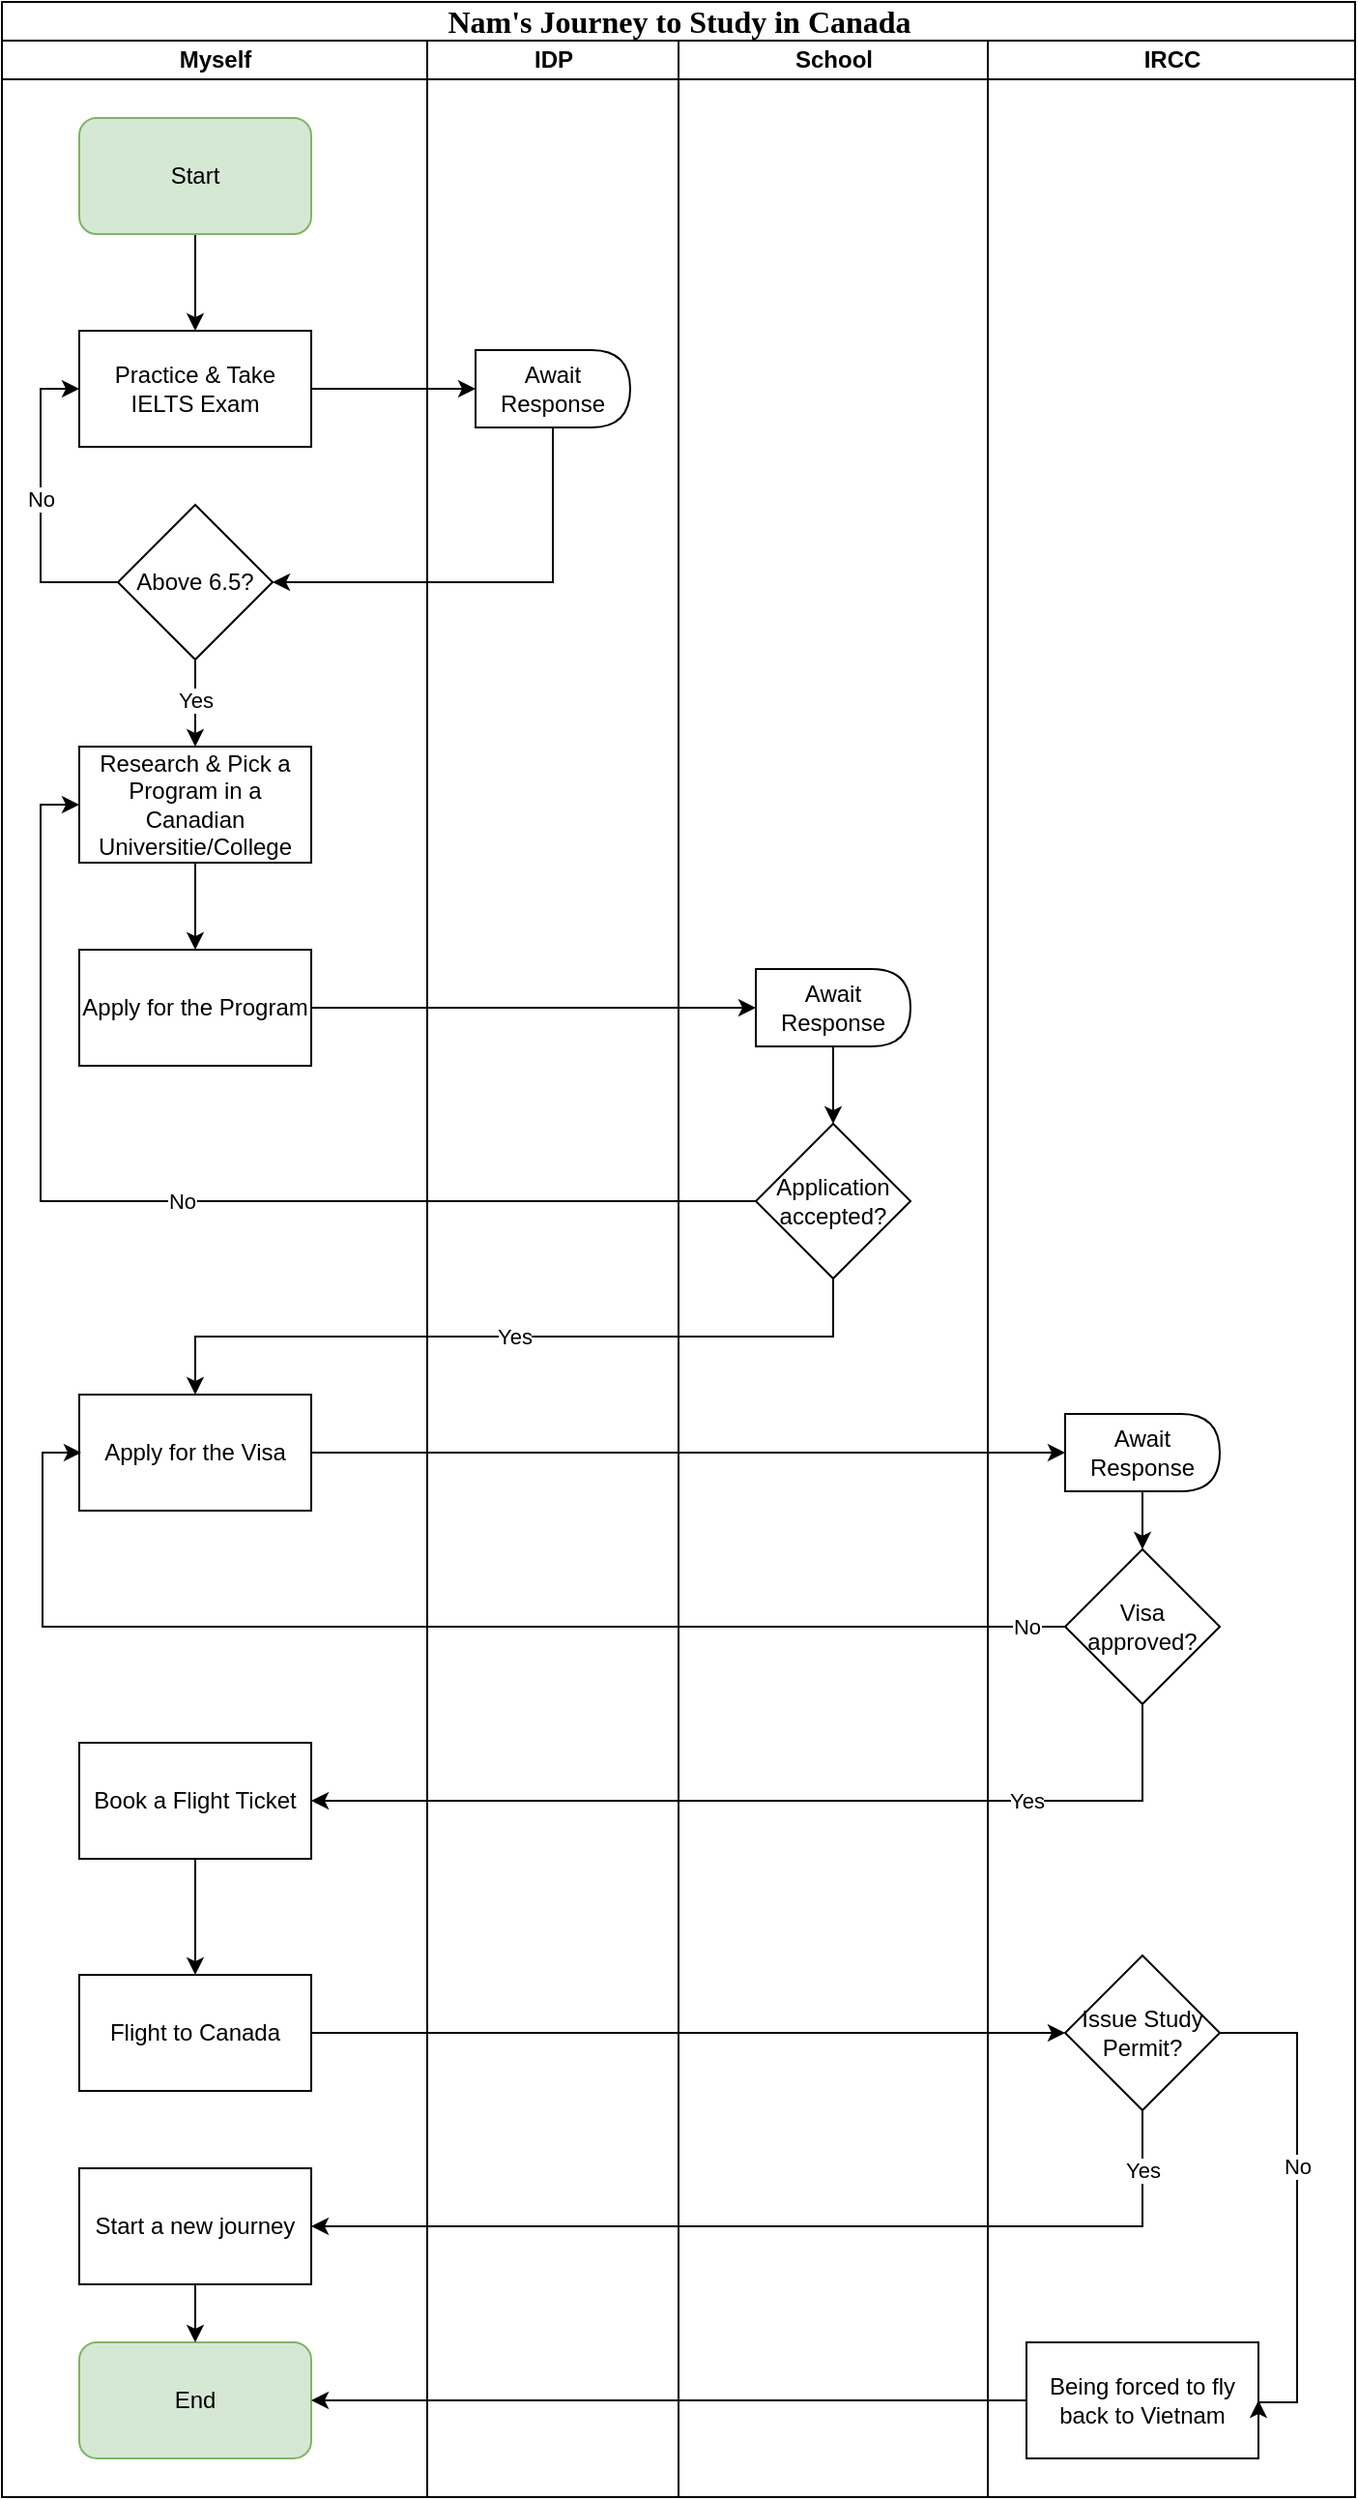 <mxfile version="21.2.1" type="device">
  <diagram name="Page-1" id="74e2e168-ea6b-b213-b513-2b3c1d86103e">
    <mxGraphModel dx="1259" dy="632" grid="1" gridSize="10" guides="1" tooltips="1" connect="1" arrows="1" fold="1" page="1" pageScale="1" pageWidth="1100" pageHeight="850" background="none" math="0" shadow="0">
      <root>
        <mxCell id="0" />
        <mxCell id="1" parent="0" />
        <mxCell id="77e6c97f196da883-1" value="&lt;font style=&quot;font-size: 16px;&quot;&gt;Nam&#39;s Journey to Study in Canada&lt;/font&gt;" style="swimlane;html=1;childLayout=stackLayout;startSize=20;rounded=0;shadow=0;labelBackgroundColor=none;strokeWidth=1;fontFamily=Verdana;fontSize=8;align=center;" parent="1" vertex="1">
          <mxGeometry x="70" y="40" width="700" height="1290" as="geometry" />
        </mxCell>
        <mxCell id="77e6c97f196da883-2" value="Myself" style="swimlane;html=1;startSize=20;" parent="77e6c97f196da883-1" vertex="1">
          <mxGeometry y="20" width="220" height="1270" as="geometry" />
        </mxCell>
        <mxCell id="691dmvJyfyrccxbgGs03-6" value="" style="edgeStyle=orthogonalEdgeStyle;rounded=0;orthogonalLoop=1;jettySize=auto;html=1;" edge="1" parent="77e6c97f196da883-2" source="691dmvJyfyrccxbgGs03-3" target="691dmvJyfyrccxbgGs03-5">
          <mxGeometry relative="1" as="geometry" />
        </mxCell>
        <mxCell id="691dmvJyfyrccxbgGs03-3" value="Start" style="rounded=1;whiteSpace=wrap;html=1;fillColor=#d5e8d4;strokeColor=#82b366;" vertex="1" parent="77e6c97f196da883-2">
          <mxGeometry x="40" y="40" width="120" height="60" as="geometry" />
        </mxCell>
        <mxCell id="691dmvJyfyrccxbgGs03-5" value="Practice &amp;amp; Take IELTS Exam" style="rounded=0;whiteSpace=wrap;html=1;" vertex="1" parent="77e6c97f196da883-2">
          <mxGeometry x="40" y="150" width="120" height="60" as="geometry" />
        </mxCell>
        <mxCell id="691dmvJyfyrccxbgGs03-14" value="No" style="edgeStyle=orthogonalEdgeStyle;rounded=0;orthogonalLoop=1;jettySize=auto;html=1;exitX=0;exitY=0.5;exitDx=0;exitDy=0;" edge="1" parent="77e6c97f196da883-2" source="691dmvJyfyrccxbgGs03-10">
          <mxGeometry x="0.037" relative="1" as="geometry">
            <mxPoint x="40" y="180" as="targetPoint" />
            <Array as="points">
              <mxPoint x="20" y="280" />
              <mxPoint x="20" y="180" />
            </Array>
            <mxPoint as="offset" />
          </mxGeometry>
        </mxCell>
        <mxCell id="691dmvJyfyrccxbgGs03-16" value="" style="edgeStyle=orthogonalEdgeStyle;rounded=0;orthogonalLoop=1;jettySize=auto;html=1;" edge="1" parent="77e6c97f196da883-2" source="691dmvJyfyrccxbgGs03-10" target="691dmvJyfyrccxbgGs03-15">
          <mxGeometry relative="1" as="geometry" />
        </mxCell>
        <mxCell id="691dmvJyfyrccxbgGs03-17" value="Yes" style="edgeLabel;html=1;align=center;verticalAlign=middle;resizable=0;points=[];" vertex="1" connectable="0" parent="691dmvJyfyrccxbgGs03-16">
          <mxGeometry x="-0.083" relative="1" as="geometry">
            <mxPoint as="offset" />
          </mxGeometry>
        </mxCell>
        <mxCell id="691dmvJyfyrccxbgGs03-10" value="Above 6.5?" style="rhombus;whiteSpace=wrap;html=1;" vertex="1" parent="77e6c97f196da883-2">
          <mxGeometry x="60" y="240" width="80" height="80" as="geometry" />
        </mxCell>
        <mxCell id="691dmvJyfyrccxbgGs03-22" value="" style="edgeStyle=orthogonalEdgeStyle;rounded=0;orthogonalLoop=1;jettySize=auto;html=1;" edge="1" parent="77e6c97f196da883-2" source="691dmvJyfyrccxbgGs03-15" target="691dmvJyfyrccxbgGs03-21">
          <mxGeometry relative="1" as="geometry" />
        </mxCell>
        <mxCell id="691dmvJyfyrccxbgGs03-15" value="Research &amp;amp; Pick a Program in a Canadian Universitie/College" style="whiteSpace=wrap;html=1;" vertex="1" parent="77e6c97f196da883-2">
          <mxGeometry x="40" y="365" width="120" height="60" as="geometry" />
        </mxCell>
        <mxCell id="691dmvJyfyrccxbgGs03-21" value="Apply for the Program" style="whiteSpace=wrap;html=1;" vertex="1" parent="77e6c97f196da883-2">
          <mxGeometry x="40" y="470" width="120" height="60" as="geometry" />
        </mxCell>
        <mxCell id="691dmvJyfyrccxbgGs03-28" value="Apply for the Visa" style="whiteSpace=wrap;html=1;" vertex="1" parent="77e6c97f196da883-2">
          <mxGeometry x="40" y="700" width="120" height="60" as="geometry" />
        </mxCell>
        <mxCell id="691dmvJyfyrccxbgGs03-40" value="" style="edgeStyle=orthogonalEdgeStyle;rounded=0;orthogonalLoop=1;jettySize=auto;html=1;" edge="1" parent="77e6c97f196da883-2" source="691dmvJyfyrccxbgGs03-37" target="691dmvJyfyrccxbgGs03-39">
          <mxGeometry relative="1" as="geometry" />
        </mxCell>
        <mxCell id="691dmvJyfyrccxbgGs03-37" value="Book a Flight Ticket" style="whiteSpace=wrap;html=1;" vertex="1" parent="77e6c97f196da883-2">
          <mxGeometry x="40" y="880" width="120" height="60" as="geometry" />
        </mxCell>
        <mxCell id="691dmvJyfyrccxbgGs03-39" value="Flight to Canada" style="whiteSpace=wrap;html=1;" vertex="1" parent="77e6c97f196da883-2">
          <mxGeometry x="40" y="1000" width="120" height="60" as="geometry" />
        </mxCell>
        <mxCell id="691dmvJyfyrccxbgGs03-41" value="End" style="rounded=1;whiteSpace=wrap;html=1;fillColor=#d5e8d4;strokeColor=#82b366;" vertex="1" parent="77e6c97f196da883-2">
          <mxGeometry x="40" y="1190" width="120" height="60" as="geometry" />
        </mxCell>
        <mxCell id="691dmvJyfyrccxbgGs03-49" style="edgeStyle=orthogonalEdgeStyle;rounded=0;orthogonalLoop=1;jettySize=auto;html=1;entryX=0.5;entryY=0;entryDx=0;entryDy=0;" edge="1" parent="77e6c97f196da883-2" source="691dmvJyfyrccxbgGs03-48" target="691dmvJyfyrccxbgGs03-41">
          <mxGeometry relative="1" as="geometry" />
        </mxCell>
        <mxCell id="691dmvJyfyrccxbgGs03-48" value="Start a new journey" style="whiteSpace=wrap;html=1;" vertex="1" parent="77e6c97f196da883-2">
          <mxGeometry x="40" y="1100" width="120" height="60" as="geometry" />
        </mxCell>
        <mxCell id="77e6c97f196da883-3" value="IDP" style="swimlane;html=1;startSize=20;" parent="77e6c97f196da883-1" vertex="1">
          <mxGeometry x="220" y="20" width="130" height="1270" as="geometry" />
        </mxCell>
        <mxCell id="691dmvJyfyrccxbgGs03-18" value="Await Response" style="shape=delay;whiteSpace=wrap;html=1;" vertex="1" parent="77e6c97f196da883-3">
          <mxGeometry x="25" y="160" width="80" height="40" as="geometry" />
        </mxCell>
        <mxCell id="77e6c97f196da883-4" value="School" style="swimlane;html=1;startSize=20;" parent="77e6c97f196da883-1" vertex="1">
          <mxGeometry x="350" y="20" width="160" height="1270" as="geometry" />
        </mxCell>
        <mxCell id="691dmvJyfyrccxbgGs03-23" value="Await Response" style="shape=delay;whiteSpace=wrap;html=1;" vertex="1" parent="77e6c97f196da883-4">
          <mxGeometry x="40" y="480" width="80" height="40" as="geometry" />
        </mxCell>
        <mxCell id="691dmvJyfyrccxbgGs03-57" value="Application accepted?" style="rhombus;whiteSpace=wrap;html=1;" vertex="1" parent="77e6c97f196da883-4">
          <mxGeometry x="40" y="560" width="80" height="80" as="geometry" />
        </mxCell>
        <mxCell id="691dmvJyfyrccxbgGs03-27" style="edgeStyle=orthogonalEdgeStyle;rounded=0;orthogonalLoop=1;jettySize=auto;html=1;entryX=0.5;entryY=0;entryDx=0;entryDy=0;" edge="1" parent="77e6c97f196da883-4" source="691dmvJyfyrccxbgGs03-23" target="691dmvJyfyrccxbgGs03-57">
          <mxGeometry relative="1" as="geometry">
            <mxPoint x="-210" y="600" as="targetPoint" />
            <Array as="points" />
          </mxGeometry>
        </mxCell>
        <mxCell id="77e6c97f196da883-5" value="IRCC" style="swimlane;html=1;startSize=20;" parent="77e6c97f196da883-1" vertex="1">
          <mxGeometry x="510" y="20" width="190" height="1270" as="geometry" />
        </mxCell>
        <mxCell id="691dmvJyfyrccxbgGs03-54" style="edgeStyle=orthogonalEdgeStyle;rounded=0;orthogonalLoop=1;jettySize=auto;html=1;entryX=0.5;entryY=0;entryDx=0;entryDy=0;" edge="1" parent="77e6c97f196da883-5" source="691dmvJyfyrccxbgGs03-30" target="691dmvJyfyrccxbgGs03-53">
          <mxGeometry relative="1" as="geometry" />
        </mxCell>
        <mxCell id="691dmvJyfyrccxbgGs03-30" value="Await Response" style="shape=delay;whiteSpace=wrap;html=1;" vertex="1" parent="77e6c97f196da883-5">
          <mxGeometry x="40" y="710" width="80" height="40" as="geometry" />
        </mxCell>
        <mxCell id="691dmvJyfyrccxbgGs03-45" value="Issue Study Permit?" style="rhombus;whiteSpace=wrap;html=1;" vertex="1" parent="77e6c97f196da883-5">
          <mxGeometry x="40" y="990" width="80" height="80" as="geometry" />
        </mxCell>
        <mxCell id="691dmvJyfyrccxbgGs03-53" value="Visa approved?" style="rhombus;whiteSpace=wrap;html=1;" vertex="1" parent="77e6c97f196da883-5">
          <mxGeometry x="40" y="780" width="80" height="80" as="geometry" />
        </mxCell>
        <mxCell id="691dmvJyfyrccxbgGs03-58" value="Being forced to fly back to Vietnam" style="whiteSpace=wrap;html=1;" vertex="1" parent="77e6c97f196da883-5">
          <mxGeometry x="20" y="1190" width="120" height="60" as="geometry" />
        </mxCell>
        <mxCell id="691dmvJyfyrccxbgGs03-46" value="No" style="edgeStyle=orthogonalEdgeStyle;rounded=0;orthogonalLoop=1;jettySize=auto;html=1;exitX=1;exitY=0.5;exitDx=0;exitDy=0;entryX=1;entryY=0.5;entryDx=0;entryDy=0;" edge="1" parent="77e6c97f196da883-5" source="691dmvJyfyrccxbgGs03-45" target="691dmvJyfyrccxbgGs03-58">
          <mxGeometry x="-0.134" relative="1" as="geometry">
            <mxPoint x="120" y="1051" as="sourcePoint" />
            <mxPoint x="290" y="1220" as="targetPoint" />
            <Array as="points">
              <mxPoint x="160" y="1030" />
              <mxPoint x="160" y="1221" />
            </Array>
            <mxPoint as="offset" />
          </mxGeometry>
        </mxCell>
        <mxCell id="691dmvJyfyrccxbgGs03-19" style="edgeStyle=orthogonalEdgeStyle;rounded=0;orthogonalLoop=1;jettySize=auto;html=1;entryX=0;entryY=0.5;entryDx=0;entryDy=0;" edge="1" parent="77e6c97f196da883-1" source="691dmvJyfyrccxbgGs03-5" target="691dmvJyfyrccxbgGs03-18">
          <mxGeometry relative="1" as="geometry" />
        </mxCell>
        <mxCell id="691dmvJyfyrccxbgGs03-20" style="edgeStyle=orthogonalEdgeStyle;rounded=0;orthogonalLoop=1;jettySize=auto;html=1;entryX=1;entryY=0.5;entryDx=0;entryDy=0;" edge="1" parent="77e6c97f196da883-1" source="691dmvJyfyrccxbgGs03-18" target="691dmvJyfyrccxbgGs03-10">
          <mxGeometry relative="1" as="geometry">
            <Array as="points">
              <mxPoint x="285" y="300" />
            </Array>
          </mxGeometry>
        </mxCell>
        <mxCell id="691dmvJyfyrccxbgGs03-24" style="edgeStyle=orthogonalEdgeStyle;rounded=0;orthogonalLoop=1;jettySize=auto;html=1;entryX=0;entryY=0.5;entryDx=0;entryDy=0;" edge="1" parent="77e6c97f196da883-1" source="691dmvJyfyrccxbgGs03-21" target="691dmvJyfyrccxbgGs03-23">
          <mxGeometry relative="1" as="geometry" />
        </mxCell>
        <mxCell id="691dmvJyfyrccxbgGs03-32" style="edgeStyle=orthogonalEdgeStyle;rounded=0;orthogonalLoop=1;jettySize=auto;html=1;entryX=0;entryY=0.5;entryDx=0;entryDy=0;" edge="1" parent="77e6c97f196da883-1" source="691dmvJyfyrccxbgGs03-28" target="691dmvJyfyrccxbgGs03-30">
          <mxGeometry relative="1" as="geometry" />
        </mxCell>
        <mxCell id="691dmvJyfyrccxbgGs03-44" style="edgeStyle=orthogonalEdgeStyle;rounded=0;orthogonalLoop=1;jettySize=auto;html=1;entryX=0;entryY=0.5;entryDx=0;entryDy=0;" edge="1" parent="77e6c97f196da883-1" source="691dmvJyfyrccxbgGs03-39" target="691dmvJyfyrccxbgGs03-45">
          <mxGeometry relative="1" as="geometry">
            <mxPoint x="560" y="1070" as="targetPoint" />
          </mxGeometry>
        </mxCell>
        <mxCell id="691dmvJyfyrccxbgGs03-47" style="edgeStyle=orthogonalEdgeStyle;rounded=0;orthogonalLoop=1;jettySize=auto;html=1;entryX=1;entryY=0.5;entryDx=0;entryDy=0;" edge="1" parent="77e6c97f196da883-1" source="691dmvJyfyrccxbgGs03-45" target="691dmvJyfyrccxbgGs03-48">
          <mxGeometry relative="1" as="geometry">
            <mxPoint x="90" y="1160" as="targetPoint" />
            <Array as="points">
              <mxPoint x="590" y="1150" />
            </Array>
          </mxGeometry>
        </mxCell>
        <mxCell id="691dmvJyfyrccxbgGs03-50" value="Yes" style="edgeLabel;html=1;align=center;verticalAlign=middle;resizable=0;points=[];" vertex="1" connectable="0" parent="691dmvJyfyrccxbgGs03-47">
          <mxGeometry x="-0.912" y="-2" relative="1" as="geometry">
            <mxPoint x="2" y="9" as="offset" />
          </mxGeometry>
        </mxCell>
        <mxCell id="691dmvJyfyrccxbgGs03-36" value="No" style="edgeStyle=orthogonalEdgeStyle;rounded=0;orthogonalLoop=1;jettySize=auto;html=1;entryX=0;entryY=0.5;entryDx=0;entryDy=0;exitX=0;exitY=0.5;exitDx=0;exitDy=0;" edge="1" parent="77e6c97f196da883-1">
          <mxGeometry x="-0.934" relative="1" as="geometry">
            <mxPoint x="551" y="840" as="sourcePoint" />
            <mxPoint x="41" y="750" as="targetPoint" />
            <Array as="points">
              <mxPoint x="21" y="840" />
              <mxPoint x="21" y="750" />
            </Array>
            <mxPoint as="offset" />
          </mxGeometry>
        </mxCell>
        <mxCell id="691dmvJyfyrccxbgGs03-55" style="edgeStyle=orthogonalEdgeStyle;rounded=0;orthogonalLoop=1;jettySize=auto;html=1;entryX=1;entryY=0.5;entryDx=0;entryDy=0;" edge="1" parent="77e6c97f196da883-1" source="691dmvJyfyrccxbgGs03-53" target="691dmvJyfyrccxbgGs03-37">
          <mxGeometry relative="1" as="geometry">
            <mxPoint x="180" y="910" as="targetPoint" />
            <Array as="points">
              <mxPoint x="590" y="930" />
            </Array>
          </mxGeometry>
        </mxCell>
        <mxCell id="691dmvJyfyrccxbgGs03-56" value="Yes" style="edgeLabel;html=1;align=center;verticalAlign=middle;resizable=0;points=[];" vertex="1" connectable="0" parent="691dmvJyfyrccxbgGs03-55">
          <mxGeometry x="-0.417" y="-1" relative="1" as="geometry">
            <mxPoint x="30" y="1" as="offset" />
          </mxGeometry>
        </mxCell>
        <mxCell id="691dmvJyfyrccxbgGs03-29" value="Yes" style="edgeStyle=orthogonalEdgeStyle;rounded=0;orthogonalLoop=1;jettySize=auto;html=1;exitX=0.5;exitY=1;exitDx=0;exitDy=0;" edge="1" parent="77e6c97f196da883-1" source="691dmvJyfyrccxbgGs03-57" target="691dmvJyfyrccxbgGs03-28">
          <mxGeometry relative="1" as="geometry">
            <mxPoint x="100" y="660" as="sourcePoint" />
          </mxGeometry>
        </mxCell>
        <mxCell id="691dmvJyfyrccxbgGs03-31" value="No" style="edgeStyle=orthogonalEdgeStyle;rounded=0;orthogonalLoop=1;jettySize=auto;html=1;entryX=0;entryY=0.5;entryDx=0;entryDy=0;exitX=0;exitY=0.5;exitDx=0;exitDy=0;" edge="1" parent="77e6c97f196da883-1" source="691dmvJyfyrccxbgGs03-57" target="691dmvJyfyrccxbgGs03-15">
          <mxGeometry relative="1" as="geometry">
            <mxPoint x="60" y="620" as="sourcePoint" />
            <Array as="points">
              <mxPoint x="20" y="620" />
              <mxPoint x="20" y="415" />
            </Array>
          </mxGeometry>
        </mxCell>
        <mxCell id="691dmvJyfyrccxbgGs03-59" style="edgeStyle=orthogonalEdgeStyle;rounded=0;orthogonalLoop=1;jettySize=auto;html=1;entryX=1;entryY=0.5;entryDx=0;entryDy=0;" edge="1" parent="77e6c97f196da883-1" source="691dmvJyfyrccxbgGs03-58" target="691dmvJyfyrccxbgGs03-41">
          <mxGeometry relative="1" as="geometry" />
        </mxCell>
      </root>
    </mxGraphModel>
  </diagram>
</mxfile>
